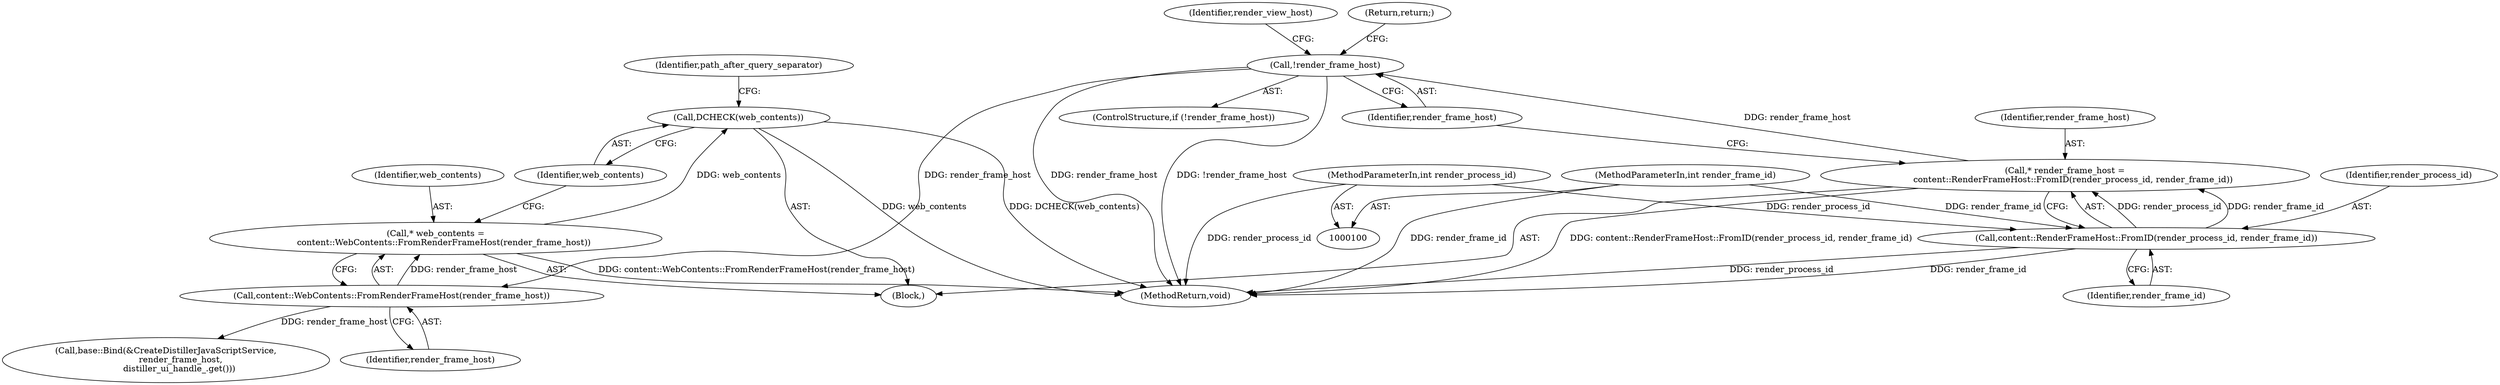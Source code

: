 digraph "0_Chrome_dcd10462fb49c72544719c490238f3a35edf3fc6_6@pointer" {
"1000165" [label="(Call,DCHECK(web_contents))"];
"1000161" [label="(Call,* web_contents =\n      content::WebContents::FromRenderFrameHost(render_frame_host))"];
"1000163" [label="(Call,content::WebContents::FromRenderFrameHost(render_frame_host))"];
"1000113" [label="(Call,!render_frame_host)"];
"1000107" [label="(Call,* render_frame_host =\n      content::RenderFrameHost::FromID(render_process_id, render_frame_id))"];
"1000109" [label="(Call,content::RenderFrameHost::FromID(render_process_id, render_frame_id))"];
"1000102" [label="(MethodParameterIn,int render_process_id)"];
"1000103" [label="(MethodParameterIn,int render_frame_id)"];
"1000199" [label="(Call,base::Bind(&CreateDistillerJavaScriptService,\n           render_frame_host,\n          distiller_ui_handle_.get()))"];
"1000118" [label="(Identifier,render_view_host)"];
"1000111" [label="(Identifier,render_frame_id)"];
"1000161" [label="(Call,* web_contents =\n      content::WebContents::FromRenderFrameHost(render_frame_host))"];
"1000113" [label="(Call,!render_frame_host)"];
"1000165" [label="(Call,DCHECK(web_contents))"];
"1000163" [label="(Call,content::WebContents::FromRenderFrameHost(render_frame_host))"];
"1000114" [label="(Identifier,render_frame_host)"];
"1000169" [label="(Identifier,path_after_query_separator)"];
"1000162" [label="(Identifier,web_contents)"];
"1000105" [label="(Block,)"];
"1000224" [label="(MethodReturn,void)"];
"1000103" [label="(MethodParameterIn,int render_frame_id)"];
"1000115" [label="(Return,return;)"];
"1000102" [label="(MethodParameterIn,int render_process_id)"];
"1000110" [label="(Identifier,render_process_id)"];
"1000166" [label="(Identifier,web_contents)"];
"1000107" [label="(Call,* render_frame_host =\n      content::RenderFrameHost::FromID(render_process_id, render_frame_id))"];
"1000109" [label="(Call,content::RenderFrameHost::FromID(render_process_id, render_frame_id))"];
"1000164" [label="(Identifier,render_frame_host)"];
"1000112" [label="(ControlStructure,if (!render_frame_host))"];
"1000108" [label="(Identifier,render_frame_host)"];
"1000165" -> "1000105"  [label="AST: "];
"1000165" -> "1000166"  [label="CFG: "];
"1000166" -> "1000165"  [label="AST: "];
"1000169" -> "1000165"  [label="CFG: "];
"1000165" -> "1000224"  [label="DDG: web_contents"];
"1000165" -> "1000224"  [label="DDG: DCHECK(web_contents)"];
"1000161" -> "1000165"  [label="DDG: web_contents"];
"1000161" -> "1000105"  [label="AST: "];
"1000161" -> "1000163"  [label="CFG: "];
"1000162" -> "1000161"  [label="AST: "];
"1000163" -> "1000161"  [label="AST: "];
"1000166" -> "1000161"  [label="CFG: "];
"1000161" -> "1000224"  [label="DDG: content::WebContents::FromRenderFrameHost(render_frame_host)"];
"1000163" -> "1000161"  [label="DDG: render_frame_host"];
"1000163" -> "1000164"  [label="CFG: "];
"1000164" -> "1000163"  [label="AST: "];
"1000113" -> "1000163"  [label="DDG: render_frame_host"];
"1000163" -> "1000199"  [label="DDG: render_frame_host"];
"1000113" -> "1000112"  [label="AST: "];
"1000113" -> "1000114"  [label="CFG: "];
"1000114" -> "1000113"  [label="AST: "];
"1000115" -> "1000113"  [label="CFG: "];
"1000118" -> "1000113"  [label="CFG: "];
"1000113" -> "1000224"  [label="DDG: render_frame_host"];
"1000113" -> "1000224"  [label="DDG: !render_frame_host"];
"1000107" -> "1000113"  [label="DDG: render_frame_host"];
"1000107" -> "1000105"  [label="AST: "];
"1000107" -> "1000109"  [label="CFG: "];
"1000108" -> "1000107"  [label="AST: "];
"1000109" -> "1000107"  [label="AST: "];
"1000114" -> "1000107"  [label="CFG: "];
"1000107" -> "1000224"  [label="DDG: content::RenderFrameHost::FromID(render_process_id, render_frame_id)"];
"1000109" -> "1000107"  [label="DDG: render_process_id"];
"1000109" -> "1000107"  [label="DDG: render_frame_id"];
"1000109" -> "1000111"  [label="CFG: "];
"1000110" -> "1000109"  [label="AST: "];
"1000111" -> "1000109"  [label="AST: "];
"1000109" -> "1000224"  [label="DDG: render_process_id"];
"1000109" -> "1000224"  [label="DDG: render_frame_id"];
"1000102" -> "1000109"  [label="DDG: render_process_id"];
"1000103" -> "1000109"  [label="DDG: render_frame_id"];
"1000102" -> "1000100"  [label="AST: "];
"1000102" -> "1000224"  [label="DDG: render_process_id"];
"1000103" -> "1000100"  [label="AST: "];
"1000103" -> "1000224"  [label="DDG: render_frame_id"];
}
